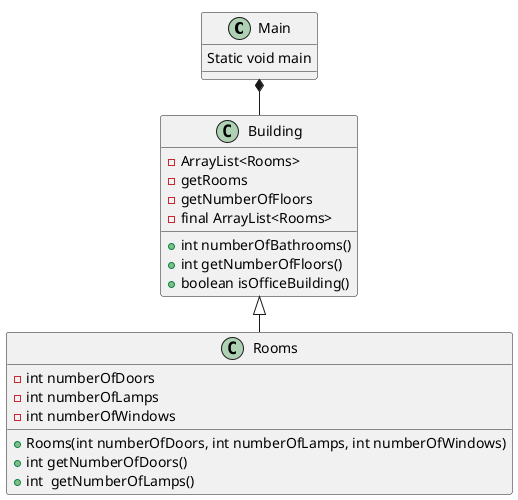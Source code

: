 @startuml

!pragma layout smetana

Class Main
CLass Building
Class Rooms

Main : Static void main

Building : - ArrayList<Rooms>
Building : - getRooms
Building : - getNumberOfFloors
Building : - final ArrayList<Rooms>
Building : + int numberOfBathrooms()
Building : + int getNumberOfFloors()
Building : + boolean isOfficeBuilding()

Rooms : - int numberOfDoors
Rooms : - int numberOfLamps
Rooms : - int numberOfWindows
Rooms : + Rooms(int numberOfDoors, int numberOfLamps, int numberOfWindows)
Rooms : + int getNumberOfDoors()
Rooms : + int  getNumberOfLamps()

Building <|-- Rooms
Main *-- Building
@enduml
